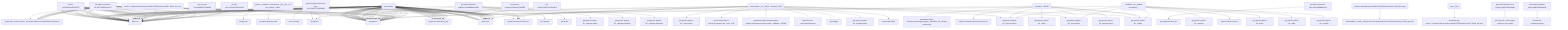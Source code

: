 graph TD
    app-mlperf-inference,d775cac873ee4231_(_python,_retinanet,_onnxruntime,_cpu,_test,_r5.0-dev_default,_offline_) --> detect,os
    get-sys-utils-cm,bc90993277e84b8e --> detect,os
    app-mlperf-inference,d775cac873ee4231_(_python,_retinanet,_onnxruntime,_cpu,_test,_r5.0-dev_default,_offline_) --> get,python
    get-mlperf-inference-src,4b57186581024797 --> detect,os
    get-mlperf-inference-src,4b57186581024797 --> get,python3
    get-mlperf-inference-src,4b57186581024797 --> get,git,repo,_branch.master,_repo.https://github.com/mlcommons/inference
    app-mlperf-inference,d775cac873ee4231_(_python,_retinanet,_onnxruntime,_cpu,_test,_r5.0-dev_default,_offline_) --> get,mlcommons,inference,src
    pull-git-repo,c23132ed65c4421d --> detect,os
    app-mlperf-inference,d775cac873ee4231_(_python,_retinanet,_onnxruntime,_cpu,_test,_r5.0-dev_default,_offline_) --> pull,git,repo
    get-mlperf-inference-src,4b57186581024797 --> detect,os
    get-mlperf-inference-src,4b57186581024797 --> get,python3
    get-mlperf-inference-src,4b57186581024797 --> get,git,repo,_branch.master,_repo.https://github.com/mlcommons/inference
    get-mlperf-inference-utils,e341e5f86d8342e5 --> get,mlperf,inference,src
    app-mlperf-inference,d775cac873ee4231_(_python,_retinanet,_onnxruntime,_cpu,_test,_r5.0-dev_default,_offline_) --> get,mlperf,inference,utils
    app-mlperf-inference-mlcommons-python,ff149e9781fc4b65_(_onnxruntime,_cpu,_offline,_retinanet,_fp32_) --> detect,os
    detect-cpu,586c8a43320142f7 --> detect,os
    app-mlperf-inference-mlcommons-python,ff149e9781fc4b65_(_onnxruntime,_cpu,_offline,_retinanet,_fp32_) --> detect,cpu
    get-sys-utils-cm,bc90993277e84b8e --> detect,os
    app-mlperf-inference-mlcommons-python,ff149e9781fc4b65_(_onnxruntime,_cpu,_offline,_retinanet,_fp32_) --> get,python
    get-generic-python-lib,94b62a682bc44791_(_onnxruntime_) --> detect,os
    detect-cpu,586c8a43320142f7 --> detect,os
    get-generic-python-lib,94b62a682bc44791_(_onnxruntime_) --> detect,cpu
    get-generic-python-lib,94b62a682bc44791_(_onnxruntime_) --> get,python3
    get-generic-python-lib,94b62a682bc44791_(_pip_) --> get,python3
    get-generic-python-lib,94b62a682bc44791_(_onnxruntime_) --> get,generic-python-lib,_pip
    app-mlperf-inference-mlcommons-python,ff149e9781fc4b65_(_onnxruntime,_cpu,_offline,_retinanet,_fp32_) --> get,generic-python-lib,_onnxruntime
    download-file,9cdc8dc41aae437e_(_cmutil,_url.https://zenodo.org/record/6617879/files/resnext50_32x4d_fpn.onnx_) --> detect,os
    download-and-extract,c67e81a4ce2649f5_(_url.https://zenodo.org/record/6617879/files/resnext50_32x4d_fpn.onnx_) --> download,file,_cmutil,_url.https://zenodo.org/record/6617879/files/resnext50_32x4d_fpn.onnx
    get-ml-model-retinanet,427bc5665e4541c2_(_onnx,_fp32_) --> download-and-extract,_url.https://zenodo.org/record/6617879/files/resnext50_32x4d_fpn.onnx
    app-mlperf-inference-mlcommons-python,ff149e9781fc4b65_(_onnxruntime,_cpu,_offline,_retinanet,_fp32_) --> get,ml-model,object-detection,retinanet,raw,_onnx,_fp32
    get-preprocessed-dataset-openimages,9842f1be8cba4c7b_(_validation,_NCHW_) --> get,python3
    get-dataset-openimages,0a9d49b644cf4142_(_validation,_50,_default-annotations_) --> get,python3
    get-generic-python-lib,94b62a682bc44791_(_requests_) --> detect,os
    detect-cpu,586c8a43320142f7 --> detect,os
    get-generic-python-lib,94b62a682bc44791_(_requests_) --> detect,cpu
    get-generic-python-lib,94b62a682bc44791_(_requests_) --> get,python3
    get-generic-python-lib,94b62a682bc44791_(_pip_) --> get,python3
    get-generic-python-lib,94b62a682bc44791_(_requests_) --> get,generic-python-lib,_pip
    get-dataset-openimages,0a9d49b644cf4142_(_validation,_50,_default-annotations_) --> get,generic-python-lib,_requests
    get-mlperf-inference-src,4b57186581024797 --> detect,os
    get-mlperf-inference-src,4b57186581024797 --> get,python3
    get-mlperf-inference-src,4b57186581024797 --> get,git,repo,_branch.master,_repo.https://github.com/mlcommons/inference
    get-dataset-openimages,0a9d49b644cf4142_(_validation,_50,_default-annotations_) --> mlperf,inference,source
    get-generic-python-lib,94b62a682bc44791_(_boto3_) --> detect,os
    detect-cpu,586c8a43320142f7 --> detect,os
    get-generic-python-lib,94b62a682bc44791_(_boto3_) --> detect,cpu
    get-generic-python-lib,94b62a682bc44791_(_boto3_) --> get,python3
    get-generic-python-lib,94b62a682bc44791_(_pip_) --> get,python3
    get-generic-python-lib,94b62a682bc44791_(_boto3_) --> get,generic-python-lib,_pip
    get-dataset-openimages,0a9d49b644cf4142_(_validation,_50,_default-annotations_) --> get,generic-python-lib,_boto3
    get-generic-python-lib,94b62a682bc44791_(_tqdm_) --> detect,os
    detect-cpu,586c8a43320142f7 --> detect,os
    get-generic-python-lib,94b62a682bc44791_(_tqdm_) --> detect,cpu
    get-generic-python-lib,94b62a682bc44791_(_tqdm_) --> get,python3
    get-generic-python-lib,94b62a682bc44791_(_pip_) --> get,python3
    get-generic-python-lib,94b62a682bc44791_(_tqdm_) --> get,generic-python-lib,_pip
    get-dataset-openimages,0a9d49b644cf4142_(_validation,_50,_default-annotations_) --> get,generic-python-lib,_tqdm
    get-generic-python-lib,94b62a682bc44791_(_numpy_) --> detect,os
    detect-cpu,586c8a43320142f7 --> detect,os
    get-generic-python-lib,94b62a682bc44791_(_numpy_) --> detect,cpu
    get-generic-python-lib,94b62a682bc44791_(_numpy_) --> get,python3
    get-generic-python-lib,94b62a682bc44791_(_pip_) --> get,python3
    get-generic-python-lib,94b62a682bc44791_(_numpy_) --> get,generic-python-lib,_pip
    get-dataset-openimages,0a9d49b644cf4142_(_validation,_50,_default-annotations_) --> get,generic-python-lib,_numpy
    get-generic-python-lib,94b62a682bc44791_(_opencv-python_) --> detect,os
    detect-cpu,586c8a43320142f7 --> detect,os
    get-generic-python-lib,94b62a682bc44791_(_opencv-python_) --> detect,cpu
    get-generic-python-lib,94b62a682bc44791_(_opencv-python_) --> get,python3
    get-generic-python-lib,94b62a682bc44791_(_pip_) --> get,python3
    get-generic-python-lib,94b62a682bc44791_(_opencv-python_) --> get,generic-python-lib,_pip
    get-dataset-openimages,0a9d49b644cf4142_(_validation,_50,_default-annotations_) --> get,generic-python-lib,_opencv-python
    get-generic-python-lib,94b62a682bc44791_(_pandas_) --> detect,os
    detect-cpu,586c8a43320142f7 --> detect,os
    get-generic-python-lib,94b62a682bc44791_(_pandas_) --> detect,cpu
    get-generic-python-lib,94b62a682bc44791_(_pandas_) --> get,python3
    get-generic-python-lib,94b62a682bc44791_(_pip_) --> get,python3
    get-generic-python-lib,94b62a682bc44791_(_pandas_) --> get,generic-python-lib,_pip
    get-dataset-openimages,0a9d49b644cf4142_(_validation,_50,_default-annotations_) --> get,generic-python-lib,_pandas
    get-generic-python-lib,94b62a682bc44791_(_pycocotools_) --> detect,os
    detect-cpu,586c8a43320142f7 --> detect,os
    get-generic-python-lib,94b62a682bc44791_(_pycocotools_) --> detect,cpu
    get-generic-python-lib,94b62a682bc44791_(_pycocotools_) --> get,python3
    get-generic-python-lib,94b62a682bc44791_(_pip_) --> get,python3
    get-generic-python-lib,94b62a682bc44791_(_pycocotools_) --> get,generic-python-lib,_pip
    get-dataset-openimages,0a9d49b644cf4142_(_validation,_50,_default-annotations_) --> get,generic-python-lib,_pycocotools
    get-preprocessed-dataset-openimages,9842f1be8cba4c7b_(_validation,_NCHW_) --> get,dataset,object-detection,openimages,original,_validation,_50,_default-annotations
    get-mlperf-inference-src,4b57186581024797 --> detect,os
    get-mlperf-inference-src,4b57186581024797 --> get,python3
    get-mlperf-inference-src,4b57186581024797 --> get,git,repo,_branch.master,_repo.https://github.com/mlcommons/inference
    get-preprocessed-dataset-openimages,9842f1be8cba4c7b_(_validation,_NCHW_) --> mlperf,mlcommons,inference,source,src
    get-generic-python-lib,94b62a682bc44791_(_pycocotools_) --> get,python3
    get-preprocessed-dataset-openimages,9842f1be8cba4c7b_(_validation,_NCHW_) --> get,generic-python-lib,_pycocotools
    get-generic-python-lib,94b62a682bc44791_(_opencv-python_) --> get,python3
    get-preprocessed-dataset-openimages,9842f1be8cba4c7b_(_validation,_NCHW_) --> get,generic-python-lib,_opencv-python
    get-generic-python-lib,94b62a682bc44791_(_pillow_) --> detect,os
    detect-cpu,586c8a43320142f7 --> detect,os
    get-generic-python-lib,94b62a682bc44791_(_pillow_) --> detect,cpu
    get-generic-python-lib,94b62a682bc44791_(_pillow_) --> get,python3
    get-generic-python-lib,94b62a682bc44791_(_pip_) --> get,python3
    get-generic-python-lib,94b62a682bc44791_(_pillow_) --> get,generic-python-lib,_pip
    get-preprocessed-dataset-openimages,9842f1be8cba4c7b_(_validation,_NCHW_) --> get,generic-python-lib,_pillow
    get-generic-python-lib,94b62a682bc44791_(_package.ujson_) --> detect,os
    detect-cpu,586c8a43320142f7 --> detect,os
    get-generic-python-lib,94b62a682bc44791_(_package.ujson_) --> detect,cpu
    get-generic-python-lib,94b62a682bc44791_(_package.ujson_) --> get,python3
    get-generic-python-lib,94b62a682bc44791_(_pip_) --> get,python3
    get-generic-python-lib,94b62a682bc44791_(_package.ujson_) --> get,generic-python-lib,_pip
    get-preprocessed-dataset-openimages,9842f1be8cba4c7b_(_validation,_NCHW_) --> get,generic-python-lib,_package.ujson
    get-generic-python-lib,94b62a682bc44791_(_numpy_) --> detect,os
    detect-cpu,586c8a43320142f7 --> detect,os
    get-generic-python-lib,94b62a682bc44791_(_numpy_) --> detect,cpu
    get-generic-python-lib,94b62a682bc44791_(_numpy_) --> get,python3
    get-generic-python-lib,94b62a682bc44791_(_pip_) --> get,python3
    get-generic-python-lib,94b62a682bc44791_(_numpy_) --> get,generic-python-lib,_pip
    get-preprocessed-dataset-openimages,9842f1be8cba4c7b_(_validation,_NCHW_) --> get,generic-python-lib,_numpy
    get-generic-python-lib,94b62a682bc44791_(_numpy_) --> get,python3
    get-preprocessed-dataset-openimages,9842f1be8cba4c7b_(_validation,_NCHW_) --> get,generic-python-lib,_numpy
    app-mlperf-inference-mlcommons-python,ff149e9781fc4b65_(_onnxruntime,_cpu,_offline,_retinanet,_fp32_) --> get,dataset,object-detection,open-images,openimages,preprocessed,_validation,_NCHW
    generate-mlperf-inference-user-conf,3af4475745964b93 --> detect,os
    detect-cpu,586c8a43320142f7 --> detect,os
    generate-mlperf-inference-user-conf,3af4475745964b93 --> detect,cpu
    generate-mlperf-inference-user-conf,3af4475745964b93 --> get,python
    get-mlperf-inference-src,4b57186581024797 --> detect,os
    get-mlperf-inference-src,4b57186581024797 --> get,python3
    get-mlperf-inference-src,4b57186581024797 --> get,git,repo,_branch.master,_repo.https://github.com/mlcommons/inference
    generate-mlperf-inference-user-conf,3af4475745964b93 --> get,mlcommons,inference,src
    get-mlperf-inference-sut-configs,c2fbf72009e2445b --> get,cache,dir,_name.mlperf-inference-sut-configs
    generate-mlperf-inference-user-conf,3af4475745964b93 --> get,sut,configs
    app-mlperf-inference-mlcommons-python,ff149e9781fc4b65_(_onnxruntime,_cpu,_offline,_retinanet,_fp32_) --> generate,user-conf,mlperf,inference
    get-mlperf-inference-loadgen,64c3d98d0ba04950 --> detect,os
    get-mlperf-inference-loadgen,64c3d98d0ba04950 --> get,python3
    get-mlperf-inference-src,4b57186581024797 --> detect,os
    get-mlperf-inference-src,4b57186581024797 --> get,python3
    get-mlperf-inference-src,4b57186581024797 --> get,git,repo,_branch.master,_repo.https://github.com/mlcommons/inference
    get-mlperf-inference-loadgen,64c3d98d0ba04950 --> get,mlcommons,inference,src
    get-mlperf-inference-loadgen,64c3d98d0ba04950 --> get,compiler
    detect-cpu,586c8a43320142f7 --> detect,os
    get-cmake,52bf974d791b4fc8 --> detect,cpu
    get-mlperf-inference-loadgen,64c3d98d0ba04950 --> get,cmake
    get-generic-python-lib,94b62a682bc44791_(_package.wheel_) --> detect,os
    detect-cpu,586c8a43320142f7 --> detect,os
    get-generic-python-lib,94b62a682bc44791_(_package.wheel_) --> detect,cpu
    get-generic-python-lib,94b62a682bc44791_(_package.wheel_) --> get,python3
    get-generic-python-lib,94b62a682bc44791_(_pip_) --> get,python3
    get-generic-python-lib,94b62a682bc44791_(_package.wheel_) --> get,generic-python-lib,_pip
    get-mlperf-inference-loadgen,64c3d98d0ba04950 --> get,generic-python-lib,_package.wheel
    get-generic-python-lib,94b62a682bc44791_(_pip_) --> get,python3
    get-mlperf-inference-loadgen,64c3d98d0ba04950 --> get,generic-python-lib,_pip
    get-generic-python-lib,94b62a682bc44791_(_package.pybind11_) --> detect,os
    detect-cpu,586c8a43320142f7 --> detect,os
    get-generic-python-lib,94b62a682bc44791_(_package.pybind11_) --> detect,cpu
    get-generic-python-lib,94b62a682bc44791_(_package.pybind11_) --> get,python3
    get-generic-python-lib,94b62a682bc44791_(_pip_) --> get,python3
    get-generic-python-lib,94b62a682bc44791_(_package.pybind11_) --> get,generic-python-lib,_pip
    get-mlperf-inference-loadgen,64c3d98d0ba04950 --> get,generic-python-lib,_package.pybind11
    get-generic-python-lib,94b62a682bc44791_(_package.setuptools_) --> detect,os
    detect-cpu,586c8a43320142f7 --> detect,os
    get-generic-python-lib,94b62a682bc44791_(_package.setuptools_) --> detect,cpu
    get-generic-python-lib,94b62a682bc44791_(_package.setuptools_) --> get,python3
    get-generic-python-lib,94b62a682bc44791_(_pip_) --> get,python3
    get-generic-python-lib,94b62a682bc44791_(_package.setuptools_) --> get,generic-python-lib,_pip
    get-mlperf-inference-loadgen,64c3d98d0ba04950 --> get,generic-python-lib,_package.setuptools
    app-mlperf-inference-mlcommons-python,ff149e9781fc4b65_(_onnxruntime,_cpu,_offline,_retinanet,_fp32_) --> get,loadgen
    get-mlperf-inference-src,4b57186581024797 --> detect,os
    get-mlperf-inference-src,4b57186581024797 --> get,python3
    get-mlperf-inference-src,4b57186581024797 --> get,git,repo,_branch.master,_repo.https://github.com/mlcommons/inference
    app-mlperf-inference-mlcommons-python,ff149e9781fc4b65_(_onnxruntime,_cpu,_offline,_retinanet,_fp32_) --> get,mlcommons,inference,src
    app-mlperf-inference-mlcommons-python,ff149e9781fc4b65_(_onnxruntime,_cpu,_offline,_retinanet,_fp32_) --> get,mlcommons,inference,src
    get-generic-python-lib,94b62a682bc44791_(_package.psutil_) --> detect,os
    detect-cpu,586c8a43320142f7 --> detect,os
    get-generic-python-lib,94b62a682bc44791_(_package.psutil_) --> detect,cpu
    get-generic-python-lib,94b62a682bc44791_(_package.psutil_) --> get,python3
    get-generic-python-lib,94b62a682bc44791_(_pip_) --> get,python3
    get-generic-python-lib,94b62a682bc44791_(_package.psutil_) --> get,generic-python-lib,_pip
    app-mlperf-inference-mlcommons-python,ff149e9781fc4b65_(_onnxruntime,_cpu,_offline,_retinanet,_fp32_) --> get,generic-python-lib,_package.psutil
    get-generic-python-lib,94b62a682bc44791_(_opencv-python_) --> get,python3
    app-mlperf-inference-mlcommons-python,ff149e9781fc4b65_(_onnxruntime,_cpu,_offline,_retinanet,_fp32_) --> get,generic-python-lib,_opencv-python
    get-generic-python-lib,94b62a682bc44791_(_numpy_) --> get,python3
    app-mlperf-inference-mlcommons-python,ff149e9781fc4b65_(_onnxruntime,_cpu,_offline,_retinanet,_fp32_) --> get,generic-python-lib,_numpy
    get-generic-python-lib,94b62a682bc44791_(_pycocotools_) --> get,python3
    app-mlperf-inference-mlcommons-python,ff149e9781fc4b65_(_onnxruntime,_cpu,_offline,_retinanet,_fp32_) --> get,generic-python-lib,_pycocotools
    detect-cpu,586c8a43320142f7 --> detect,os
    benchmark-program,19f369ef47084895 --> detect,cpu
    benchmark-program-mlperf,cfff0132a8aa4018 --> benchmark-program,program
    app-mlperf-inference-mlcommons-python,ff149e9781fc4b65_(_onnxruntime,_cpu,_offline,_retinanet,_fp32_) --> benchmark-mlperf